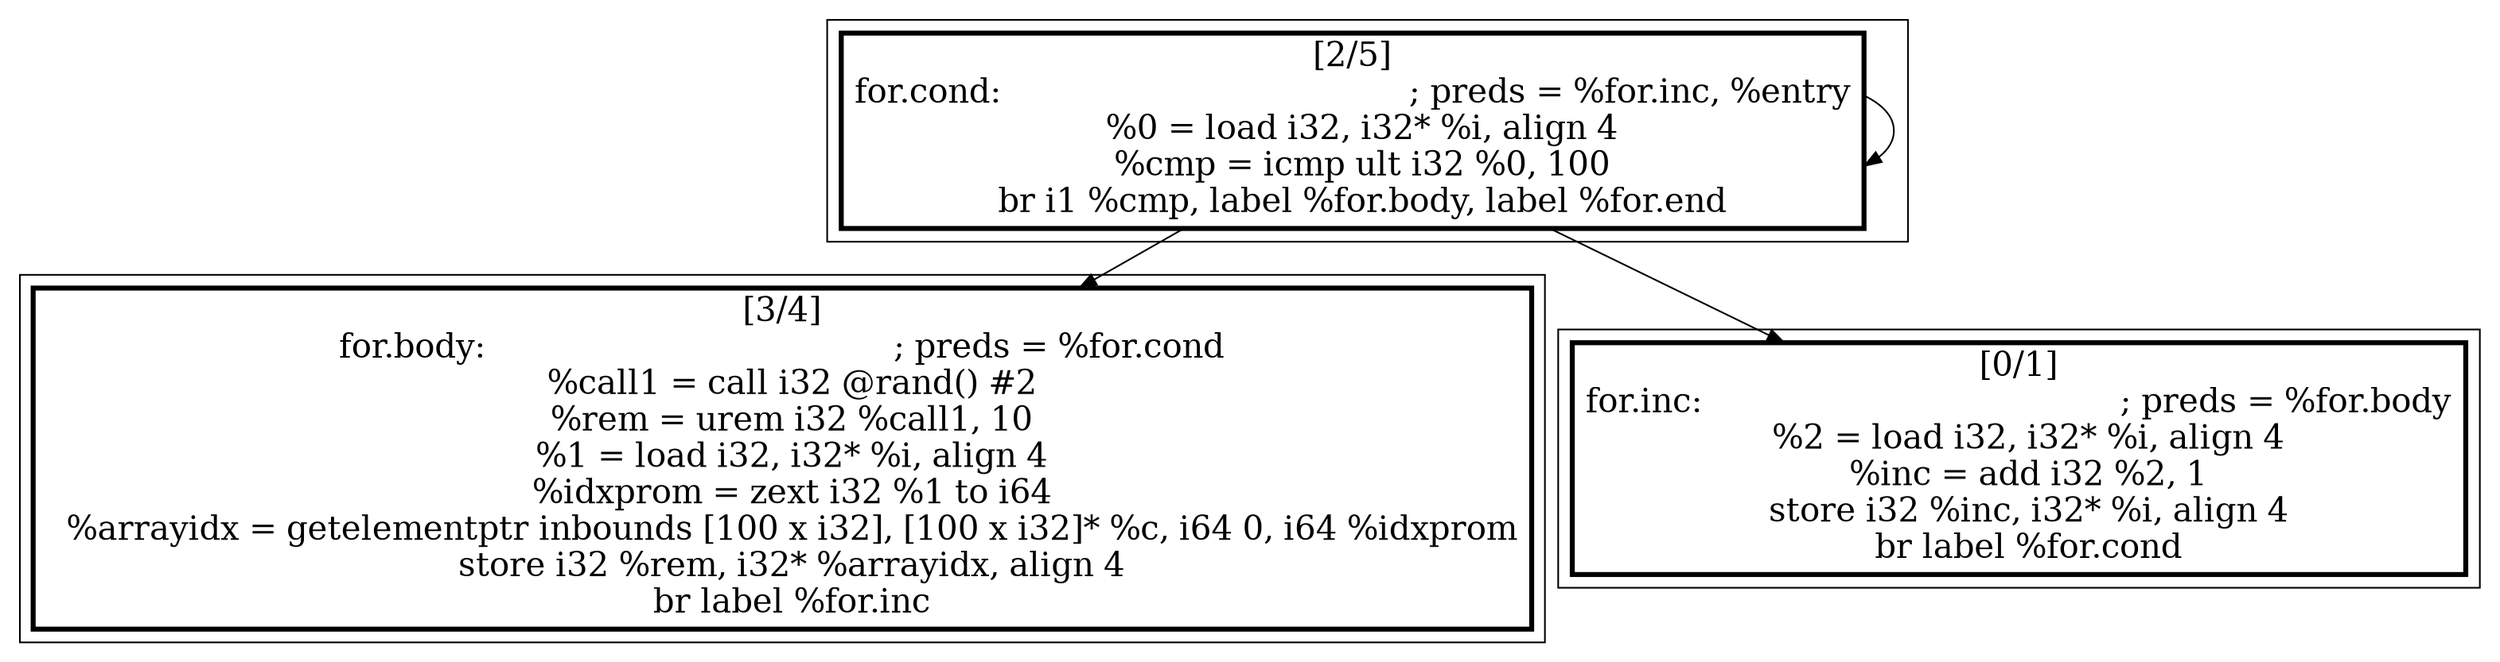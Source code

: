 
digraph G {



node58->node59 [ ]
node58->node57 [ ]
node58->node58 [ ]


subgraph cluster2 {


node59 [penwidth=3.0,fontsize=20,shape=rectangle,label="[3/4]
for.body:                                         ; preds = %for.cond
  %call1 = call i32 @rand() #2
  %rem = urem i32 %call1, 10
  %1 = load i32, i32* %i, align 4
  %idxprom = zext i32 %1 to i64
  %arrayidx = getelementptr inbounds [100 x i32], [100 x i32]* %c, i64 0, i64 %idxprom
  store i32 %rem, i32* %arrayidx, align 4
  br label %for.inc
" ]



}

subgraph cluster0 {


node57 [penwidth=3.0,fontsize=20,shape=rectangle,label="[0/1]
for.inc:                                          ; preds = %for.body
  %2 = load i32, i32* %i, align 4
  %inc = add i32 %2, 1
  store i32 %inc, i32* %i, align 4
  br label %for.cond
" ]



}

subgraph cluster1 {


node58 [penwidth=3.0,fontsize=20,shape=rectangle,label="[2/5]
for.cond:                                         ; preds = %for.inc, %entry
  %0 = load i32, i32* %i, align 4
  %cmp = icmp ult i32 %0, 100
  br i1 %cmp, label %for.body, label %for.end
" ]



}

}
